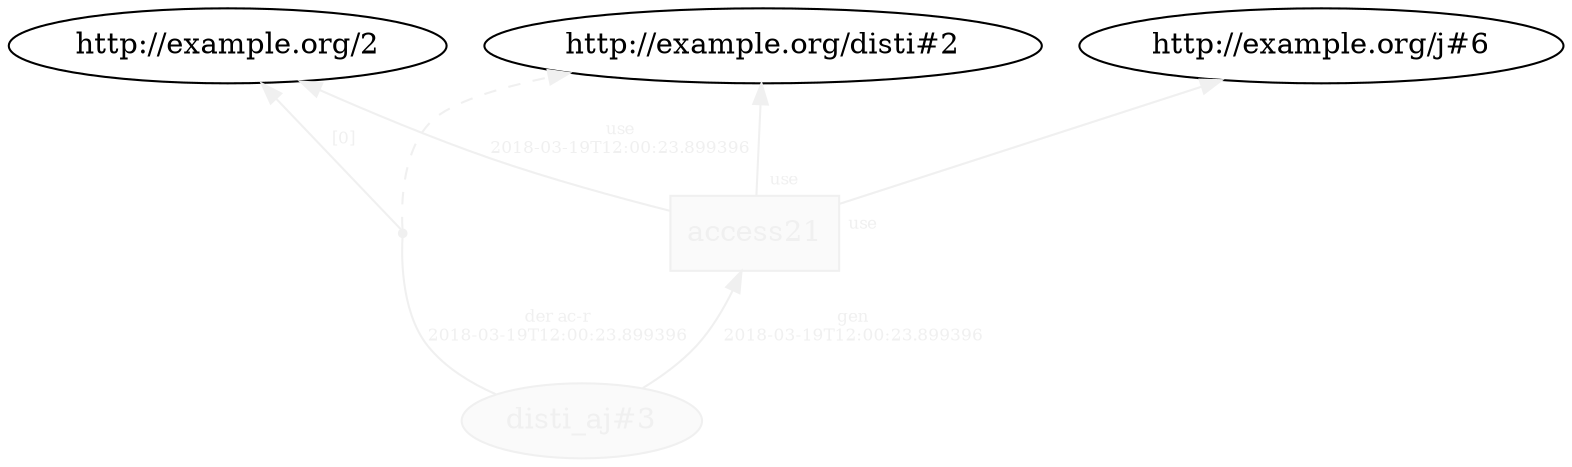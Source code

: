 digraph "PROV" { size="16,12"; rankdir="BT";
"http://example.org/disti_aj#3" [fillcolor="#FAFAFA",color="#F0F0F0",style="filled",fontcolor="#F0F0F0",label="disti_aj#3",URL="http://example.org/disti_aj#3"]
"http://example.org/access21" [fillcolor="#FAFAFA",color="#F0F0F0",shape="polygon",sides="4",style="filled",fontcolor="#F0F0F0",label="access21",URL="http://example.org/access21"]
"bn0" [shape="point",label="",fontcolor="#F0F0F0",color="#F0F0F0"]
"http://example.org/disti_aj#3" -> "bn0" [fontsize="8",distance="1.5",angle="60.0",rotation="20",label="der ac-r
2018-03-19T12:00:23.899396",arrowhead="none",fontcolor="#F0F0F0",color="#F0F0F0"]
"bn0" -> "http://example.org/disti#2" [style="dashed",fontcolor="#F0F0F0",color="#F0F0F0"]
"bn0" -> "http://example.org/2" [fontsize="8",distance="1.5",angle="60.0",rotation="20",label="[0]",fontcolor="#F0F0F0",color="#F0F0F0"]
"http://example.org/access21" -> "http://example.org/disti#2" [labelfontsize="8",labeldistance="1.5",labelangle="60.0",rotation="20",taillabel="use",fontcolor="#F0F0F0",color="#F0F0F0"]
"http://example.org/access21" -> "http://example.org/j#6" [labelfontsize="8",labeldistance="1.5",labelangle="60.0",rotation="20",taillabel="use",fontcolor="#F0F0F0",color="#F0F0F0"]
"http://example.org/access21" -> "http://example.org/2" [fontsize="8",distance="1.5",angle="60.0",rotation="20",label="use
2018-03-19T12:00:23.899396",fontcolor="#F0F0F0",color="#F0F0F0"]
"http://example.org/disti_aj#3" -> "http://example.org/access21" [fontsize="8",distance="1.5",angle="60.0",rotation="20",label="gen
2018-03-19T12:00:23.899396",fontcolor="#F0F0F0",color="#F0F0F0"]
}